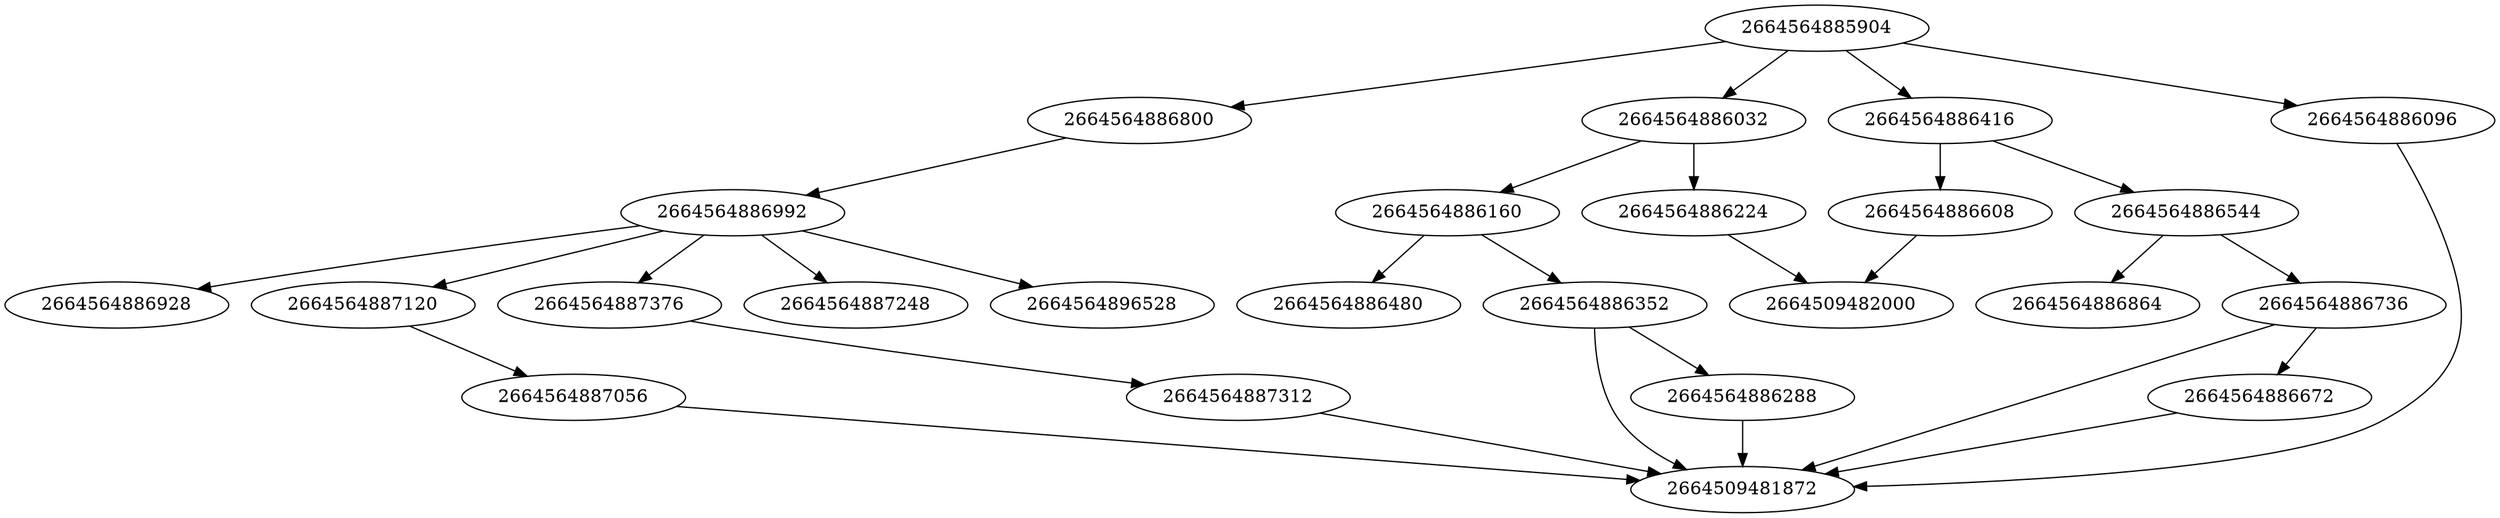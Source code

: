 strict digraph {
2664564896528 [type=Constant];
2664564886288 [type=Name];
2664564887056 [type=Name];
2664564887312 [type=Name];
2664564886032 [type=Assign];
2664509481872 [type=Load];
2664564886800 [type=Return];
2664564886416 [type=Assign];
2664564886160 [type=Call];
2664564886544 [type=Call];
2664564885904 [type=If];
2664564886672 [type=Name];
2664564886928 [type=Constant];
2664564886096 [type=Name];
2664564886224 [type=Name];
2664564886352 [type=Attribute];
2664564887120 [type=FormattedValue];
2664564887376 [type=FormattedValue];
2664564887248 [type=Constant];
2664564886480 [type=Constant];
2664564886608 [type=Name];
2664564886736 [type=Attribute];
2664564886864 [type=Constant];
2664509482000 [type=Store];
2664564886992 [type=JoinedStr];
2664564886288 -> 2664509481872;
2664564887056 -> 2664509481872;
2664564887312 -> 2664509481872;
2664564886032 -> 2664564886224;
2664564886032 -> 2664564886160;
2664564886800 -> 2664564886992;
2664564886416 -> 2664564886608;
2664564886416 -> 2664564886544;
2664564886160 -> 2664564886352;
2664564886160 -> 2664564886480;
2664564886544 -> 2664564886736;
2664564886544 -> 2664564886864;
2664564885904 -> 2664564886096;
2664564885904 -> 2664564886032;
2664564885904 -> 2664564886416;
2664564885904 -> 2664564886800;
2664564886672 -> 2664509481872;
2664564886096 -> 2664509481872;
2664564886224 -> 2664509482000;
2664564886352 -> 2664564886288;
2664564886352 -> 2664509481872;
2664564887120 -> 2664564887056;
2664564887376 -> 2664564887312;
2664564886608 -> 2664509482000;
2664564886736 -> 2664564886672;
2664564886736 -> 2664509481872;
2664564886992 -> 2664564886928;
2664564886992 -> 2664564887120;
2664564886992 -> 2664564887248;
2664564886992 -> 2664564887376;
2664564886992 -> 2664564896528;
}
